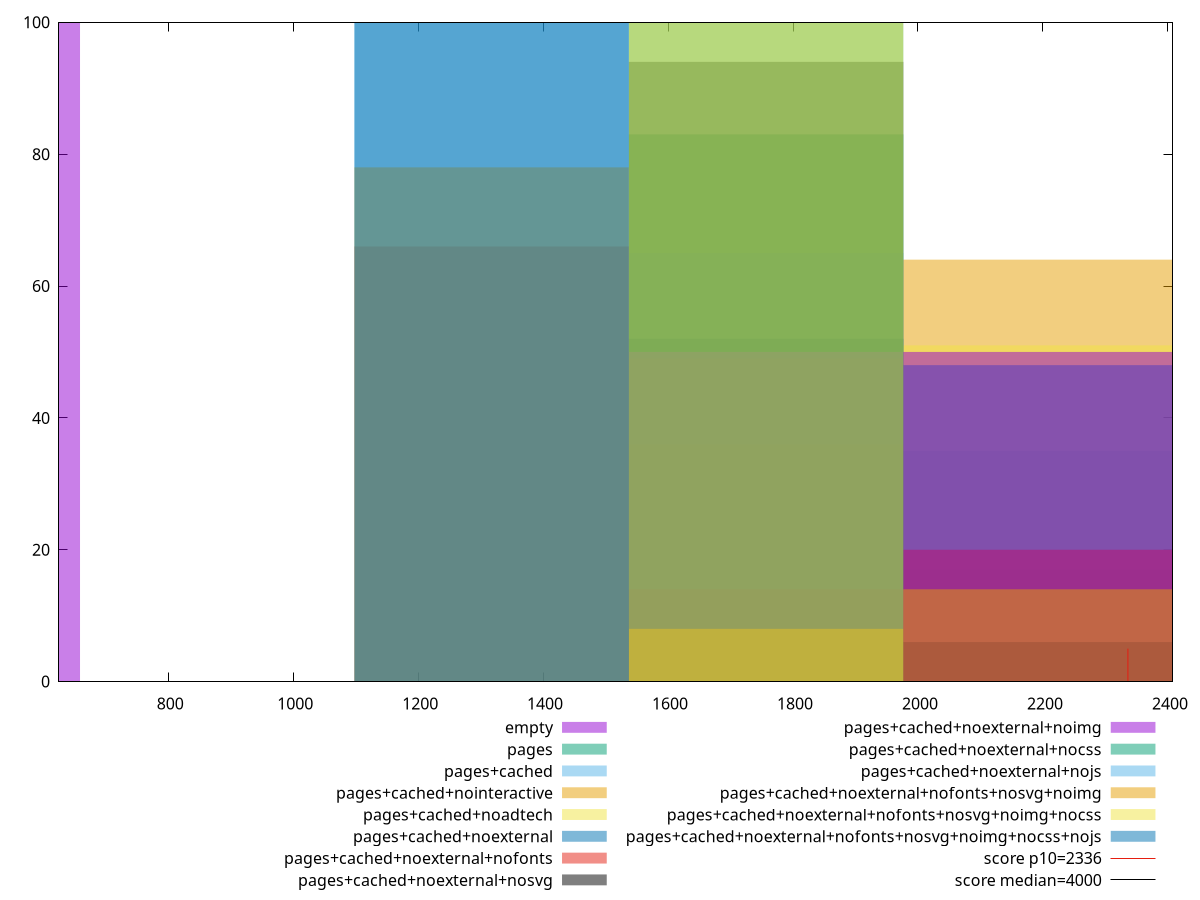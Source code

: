 reset

$empty <<EOF
439.2059859188297 100
EOF

$pages <<EOF
2196.0299295941486 17
1756.8239436753188 83
EOF

$pagesCached <<EOF
1756.8239436753188 65
2196.0299295941486 35
EOF

$pagesCachedNointeractive <<EOF
1756.8239436753188 36
2196.0299295941486 64
EOF

$pagesCachedNoadtech <<EOF
2196.0299295941486 51
1756.8239436753188 49
EOF

$pagesCachedNoexternal <<EOF
1756.8239436753188 52
2196.0299295941486 48
EOF

$pagesCachedNoexternalNofonts <<EOF
1317.617957756489 66
1756.8239436753188 14
2196.0299295941486 20
EOF

$pagesCachedNoexternalNosvg <<EOF
1756.8239436753188 94
2196.0299295941486 6
EOF

$pagesCachedNoexternalNoimg <<EOF
1756.8239436753188 50
2196.0299295941486 50
EOF

$pagesCachedNoexternalNocss <<EOF
1756.8239436753188 100
EOF

$pagesCachedNoexternalNojs <<EOF
1317.617957756489 100
EOF

$pagesCachedNoexternalNofontsNosvgNoimg <<EOF
1317.617957756489 78
2196.0299295941486 14
1756.8239436753188 8
EOF

$pagesCachedNoexternalNofontsNosvgNoimgNocss <<EOF
1756.8239436753188 100
EOF

$pagesCachedNoexternalNofontsNosvgNoimgNocssNojs <<EOF
1317.617957756489 100
EOF

set key outside below
set boxwidth 439.2059859188297
set xrange [625.16225:2407.3655]
set yrange [0:100]
set style fill transparent solid 0.5 noborder

set parametric
set terminal svg size 640, 620 enhanced background rgb 'white'
set output "report_00007_2020-12-11T15:55:29.892Z/first-contentful-paint/comparison/histogram/all_raw.svg"

plot $empty title "empty" with boxes, \
     $pages title "pages" with boxes, \
     $pagesCached title "pages+cached" with boxes, \
     $pagesCachedNointeractive title "pages+cached+nointeractive" with boxes, \
     $pagesCachedNoadtech title "pages+cached+noadtech" with boxes, \
     $pagesCachedNoexternal title "pages+cached+noexternal" with boxes, \
     $pagesCachedNoexternalNofonts title "pages+cached+noexternal+nofonts" with boxes, \
     $pagesCachedNoexternalNosvg title "pages+cached+noexternal+nosvg" with boxes, \
     $pagesCachedNoexternalNoimg title "pages+cached+noexternal+noimg" with boxes, \
     $pagesCachedNoexternalNocss title "pages+cached+noexternal+nocss" with boxes, \
     $pagesCachedNoexternalNojs title "pages+cached+noexternal+nojs" with boxes, \
     $pagesCachedNoexternalNofontsNosvgNoimg title "pages+cached+noexternal+nofonts+nosvg+noimg" with boxes, \
     $pagesCachedNoexternalNofontsNosvgNoimgNocss title "pages+cached+noexternal+nofonts+nosvg+noimg+nocss" with boxes, \
     $pagesCachedNoexternalNofontsNosvgNoimgNocssNojs title "pages+cached+noexternal+nofonts+nosvg+noimg+nocss+nojs" with boxes, \
     2336,t title "score p10=2336", \
     4000,t title "score median=4000"

reset
